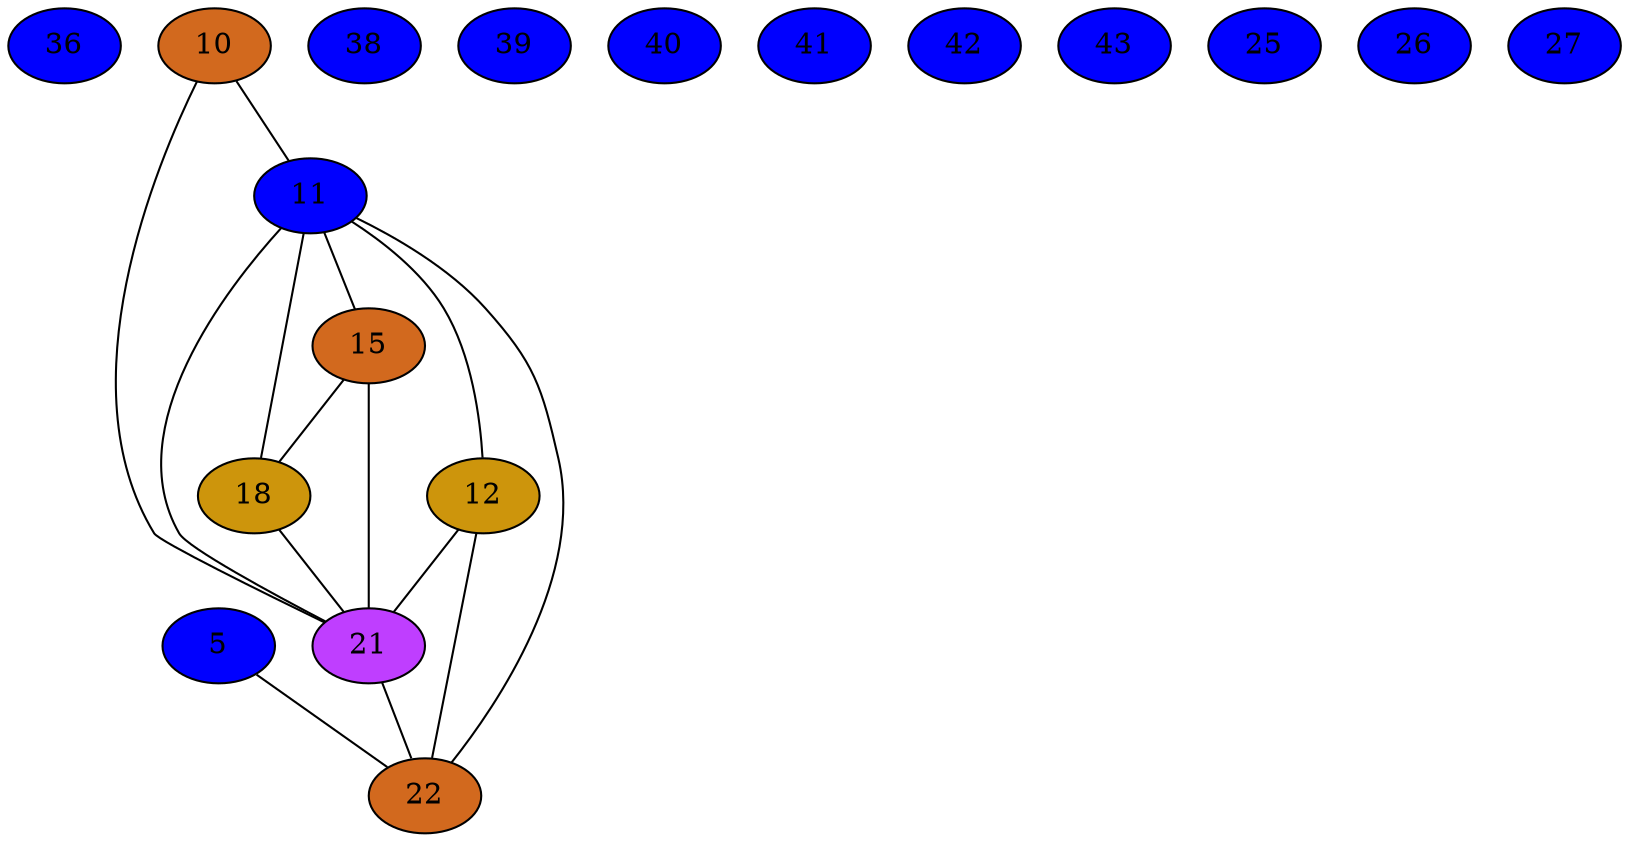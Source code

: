 strict graph {
36[label="36" style=filled fillcolor="blue1"];
5[label="5" style=filled fillcolor="blue1"];
5 -- 22
38[label="38" style=filled fillcolor="blue1"];
39[label="39" style=filled fillcolor="blue1"];
40[label="40" style=filled fillcolor="blue1"];
41[label="41" style=filled fillcolor="blue1"];
10[label="10" style=filled fillcolor="chocolate"];
10 -- 21
10 -- 11
42[label="42" style=filled fillcolor="blue1"];
11[label="11" style=filled fillcolor="blue1"];
11 -- 18
11 -- 21
11 -- 22
11 -- 10
11 -- 12
11 -- 15
43[label="43" style=filled fillcolor="blue1"];
12[label="12" style=filled fillcolor="darkgoldenrod3"];
12 -- 21
12 -- 22
12 -- 11
15[label="15" style=filled fillcolor="chocolate"];
15 -- 18
15 -- 21
15 -- 11
18[label="18" style=filled fillcolor="darkgoldenrod3"];
18 -- 21
18 -- 11
18 -- 15
21[label="21" style=filled fillcolor="darkorchid1"];
21 -- 18
21 -- 22
21 -- 10
21 -- 11
21 -- 12
21 -- 15
22[label="22" style=filled fillcolor="chocolate"];
22 -- 21
22 -- 5
22 -- 11
22 -- 12
25[label="25" style=filled fillcolor="blue1"];
26[label="26" style=filled fillcolor="blue1"];
27[label="27" style=filled fillcolor="blue1"];
}